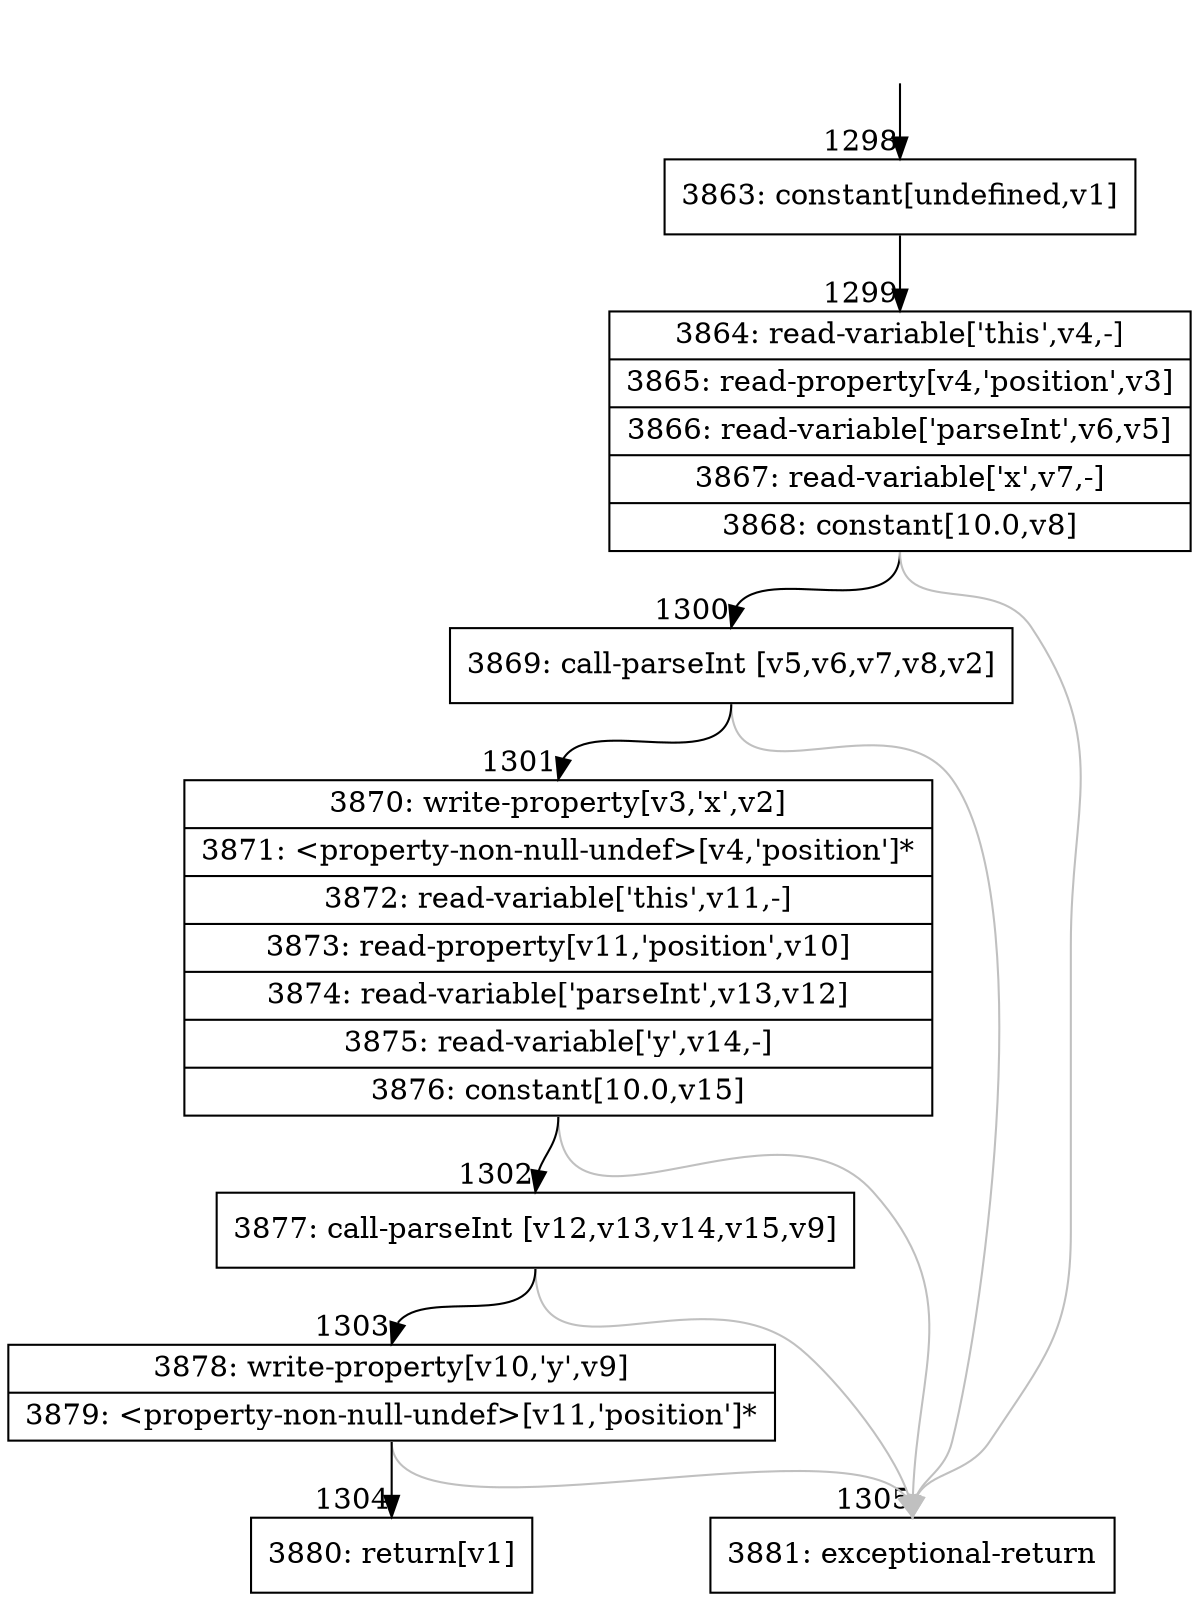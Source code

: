 digraph {
rankdir="TD"
BB_entry117[shape=none,label=""];
BB_entry117 -> BB1298 [tailport=s, headport=n, headlabel="    1298"]
BB1298 [shape=record label="{3863: constant[undefined,v1]}" ] 
BB1298 -> BB1299 [tailport=s, headport=n, headlabel="      1299"]
BB1299 [shape=record label="{3864: read-variable['this',v4,-]|3865: read-property[v4,'position',v3]|3866: read-variable['parseInt',v6,v5]|3867: read-variable['x',v7,-]|3868: constant[10.0,v8]}" ] 
BB1299 -> BB1300 [tailport=s, headport=n, headlabel="      1300"]
BB1299 -> BB1305 [tailport=s, headport=n, color=gray, headlabel="      1305"]
BB1300 [shape=record label="{3869: call-parseInt [v5,v6,v7,v8,v2]}" ] 
BB1300 -> BB1301 [tailport=s, headport=n, headlabel="      1301"]
BB1300 -> BB1305 [tailport=s, headport=n, color=gray]
BB1301 [shape=record label="{3870: write-property[v3,'x',v2]|3871: \<property-non-null-undef\>[v4,'position']*|3872: read-variable['this',v11,-]|3873: read-property[v11,'position',v10]|3874: read-variable['parseInt',v13,v12]|3875: read-variable['y',v14,-]|3876: constant[10.0,v15]}" ] 
BB1301 -> BB1302 [tailport=s, headport=n, headlabel="      1302"]
BB1301 -> BB1305 [tailport=s, headport=n, color=gray]
BB1302 [shape=record label="{3877: call-parseInt [v12,v13,v14,v15,v9]}" ] 
BB1302 -> BB1303 [tailport=s, headport=n, headlabel="      1303"]
BB1302 -> BB1305 [tailport=s, headport=n, color=gray]
BB1303 [shape=record label="{3878: write-property[v10,'y',v9]|3879: \<property-non-null-undef\>[v11,'position']*}" ] 
BB1303 -> BB1304 [tailport=s, headport=n, headlabel="      1304"]
BB1303 -> BB1305 [tailport=s, headport=n, color=gray]
BB1304 [shape=record label="{3880: return[v1]}" ] 
BB1305 [shape=record label="{3881: exceptional-return}" ] 
//#$~ 1763
}
